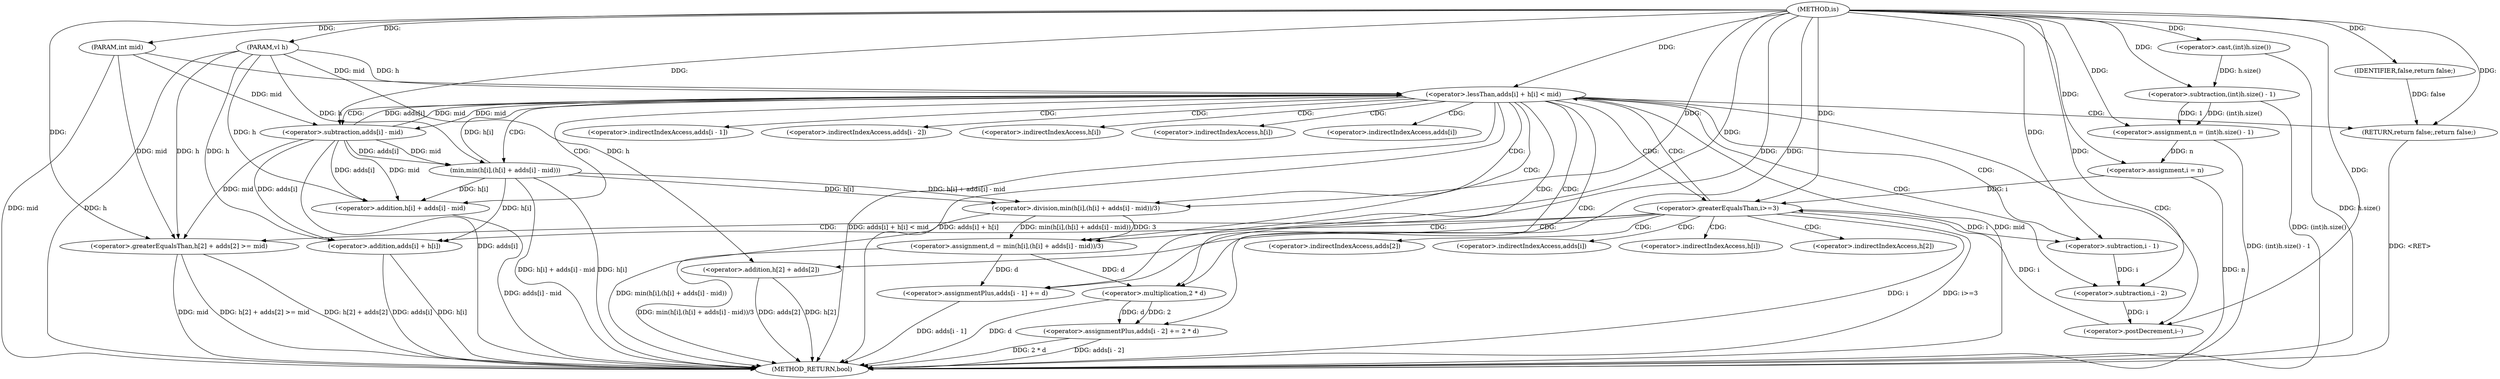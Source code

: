 digraph "is" {  
"1000101" [label = "(METHOD,is)" ]
"1000180" [label = "(METHOD_RETURN,bool)" ]
"1000102" [label = "(PARAM,int mid)" ]
"1000103" [label = "(PARAM,vl h)" ]
"1000106" [label = "(<operator>.assignment,n = (int)h.size() - 1)" ]
"1000171" [label = "(<operator>.greaterEqualsThan,h[2] + adds[2] >= mid)" ]
"1000116" [label = "(<operator>.assignment,i = n)" ]
"1000119" [label = "(<operator>.greaterEqualsThan,i>=3)" ]
"1000122" [label = "(<operator>.postDecrement,i--)" ]
"1000108" [label = "(<operator>.subtraction,(int)h.size() - 1)" ]
"1000138" [label = "(<operator>.assignment,d = min(h[i],(h[i] + adds[i] - mid))/3)" ]
"1000155" [label = "(<operator>.assignmentPlus,adds[i - 1] += d)" ]
"1000162" [label = "(<operator>.assignmentPlus,adds[i - 2] += 2 * d)" ]
"1000172" [label = "(<operator>.addition,h[2] + adds[2])" ]
"1000109" [label = "(<operator>.cast,(int)h.size())" ]
"1000126" [label = "(<operator>.lessThan,adds[i] + h[i] < mid)" ]
"1000135" [label = "(RETURN,return false;,return false;)" ]
"1000136" [label = "(IDENTIFIER,false,return false;)" ]
"1000140" [label = "(<operator>.division,min(h[i],(h[i] + adds[i] - mid))/3)" ]
"1000168" [label = "(<operator>.multiplication,2 * d)" ]
"1000127" [label = "(<operator>.addition,adds[i] + h[i])" ]
"1000141" [label = "(min,min(h[i],(h[i] + adds[i] - mid)))" ]
"1000158" [label = "(<operator>.subtraction,i - 1)" ]
"1000165" [label = "(<operator>.subtraction,i - 2)" ]
"1000145" [label = "(<operator>.addition,h[i] + adds[i] - mid)" ]
"1000149" [label = "(<operator>.subtraction,adds[i] - mid)" ]
"1000173" [label = "(<operator>.indirectIndexAccess,h[2])" ]
"1000176" [label = "(<operator>.indirectIndexAccess,adds[2])" ]
"1000156" [label = "(<operator>.indirectIndexAccess,adds[i - 1])" ]
"1000163" [label = "(<operator>.indirectIndexAccess,adds[i - 2])" ]
"1000128" [label = "(<operator>.indirectIndexAccess,adds[i])" ]
"1000131" [label = "(<operator>.indirectIndexAccess,h[i])" ]
"1000142" [label = "(<operator>.indirectIndexAccess,h[i])" ]
"1000146" [label = "(<operator>.indirectIndexAccess,h[i])" ]
"1000150" [label = "(<operator>.indirectIndexAccess,adds[i])" ]
  "1000102" -> "1000180"  [ label = "DDG: mid"] 
  "1000103" -> "1000180"  [ label = "DDG: h"] 
  "1000109" -> "1000180"  [ label = "DDG: h.size()"] 
  "1000108" -> "1000180"  [ label = "DDG: (int)h.size()"] 
  "1000106" -> "1000180"  [ label = "DDG: (int)h.size() - 1"] 
  "1000116" -> "1000180"  [ label = "DDG: n"] 
  "1000119" -> "1000180"  [ label = "DDG: i"] 
  "1000119" -> "1000180"  [ label = "DDG: i>=3"] 
  "1000172" -> "1000180"  [ label = "DDG: h[2]"] 
  "1000172" -> "1000180"  [ label = "DDG: adds[2]"] 
  "1000171" -> "1000180"  [ label = "DDG: h[2] + adds[2]"] 
  "1000171" -> "1000180"  [ label = "DDG: mid"] 
  "1000171" -> "1000180"  [ label = "DDG: h[2] + adds[2] >= mid"] 
  "1000127" -> "1000180"  [ label = "DDG: adds[i]"] 
  "1000127" -> "1000180"  [ label = "DDG: h[i]"] 
  "1000126" -> "1000180"  [ label = "DDG: adds[i] + h[i]"] 
  "1000126" -> "1000180"  [ label = "DDG: mid"] 
  "1000126" -> "1000180"  [ label = "DDG: adds[i] + h[i] < mid"] 
  "1000141" -> "1000180"  [ label = "DDG: h[i]"] 
  "1000149" -> "1000180"  [ label = "DDG: adds[i]"] 
  "1000145" -> "1000180"  [ label = "DDG: adds[i] - mid"] 
  "1000141" -> "1000180"  [ label = "DDG: h[i] + adds[i] - mid"] 
  "1000140" -> "1000180"  [ label = "DDG: min(h[i],(h[i] + adds[i] - mid))"] 
  "1000138" -> "1000180"  [ label = "DDG: min(h[i],(h[i] + adds[i] - mid))/3"] 
  "1000155" -> "1000180"  [ label = "DDG: adds[i - 1]"] 
  "1000162" -> "1000180"  [ label = "DDG: adds[i - 2]"] 
  "1000168" -> "1000180"  [ label = "DDG: d"] 
  "1000162" -> "1000180"  [ label = "DDG: 2 * d"] 
  "1000135" -> "1000180"  [ label = "DDG: <RET>"] 
  "1000101" -> "1000102"  [ label = "DDG: "] 
  "1000101" -> "1000103"  [ label = "DDG: "] 
  "1000108" -> "1000106"  [ label = "DDG: (int)h.size()"] 
  "1000108" -> "1000106"  [ label = "DDG: 1"] 
  "1000101" -> "1000106"  [ label = "DDG: "] 
  "1000106" -> "1000116"  [ label = "DDG: n"] 
  "1000101" -> "1000116"  [ label = "DDG: "] 
  "1000103" -> "1000171"  [ label = "DDG: h"] 
  "1000149" -> "1000171"  [ label = "DDG: mid"] 
  "1000102" -> "1000171"  [ label = "DDG: mid"] 
  "1000101" -> "1000171"  [ label = "DDG: "] 
  "1000109" -> "1000108"  [ label = "DDG: h.size()"] 
  "1000101" -> "1000108"  [ label = "DDG: "] 
  "1000116" -> "1000119"  [ label = "DDG: i"] 
  "1000122" -> "1000119"  [ label = "DDG: i"] 
  "1000101" -> "1000119"  [ label = "DDG: "] 
  "1000165" -> "1000122"  [ label = "DDG: i"] 
  "1000101" -> "1000122"  [ label = "DDG: "] 
  "1000140" -> "1000138"  [ label = "DDG: min(h[i],(h[i] + adds[i] - mid))"] 
  "1000140" -> "1000138"  [ label = "DDG: 3"] 
  "1000138" -> "1000155"  [ label = "DDG: d"] 
  "1000101" -> "1000155"  [ label = "DDG: "] 
  "1000168" -> "1000162"  [ label = "DDG: d"] 
  "1000168" -> "1000162"  [ label = "DDG: 2"] 
  "1000103" -> "1000172"  [ label = "DDG: h"] 
  "1000101" -> "1000109"  [ label = "DDG: "] 
  "1000136" -> "1000135"  [ label = "DDG: false"] 
  "1000101" -> "1000135"  [ label = "DDG: "] 
  "1000101" -> "1000138"  [ label = "DDG: "] 
  "1000149" -> "1000126"  [ label = "DDG: adds[i]"] 
  "1000141" -> "1000126"  [ label = "DDG: h[i]"] 
  "1000103" -> "1000126"  [ label = "DDG: h"] 
  "1000149" -> "1000126"  [ label = "DDG: mid"] 
  "1000102" -> "1000126"  [ label = "DDG: mid"] 
  "1000101" -> "1000126"  [ label = "DDG: "] 
  "1000101" -> "1000136"  [ label = "DDG: "] 
  "1000141" -> "1000140"  [ label = "DDG: h[i]"] 
  "1000141" -> "1000140"  [ label = "DDG: h[i] + adds[i] - mid"] 
  "1000101" -> "1000140"  [ label = "DDG: "] 
  "1000101" -> "1000168"  [ label = "DDG: "] 
  "1000138" -> "1000168"  [ label = "DDG: d"] 
  "1000149" -> "1000127"  [ label = "DDG: adds[i]"] 
  "1000141" -> "1000127"  [ label = "DDG: h[i]"] 
  "1000103" -> "1000127"  [ label = "DDG: h"] 
  "1000103" -> "1000141"  [ label = "DDG: h"] 
  "1000149" -> "1000141"  [ label = "DDG: mid"] 
  "1000149" -> "1000141"  [ label = "DDG: adds[i]"] 
  "1000119" -> "1000158"  [ label = "DDG: i"] 
  "1000101" -> "1000158"  [ label = "DDG: "] 
  "1000158" -> "1000165"  [ label = "DDG: i"] 
  "1000101" -> "1000165"  [ label = "DDG: "] 
  "1000103" -> "1000145"  [ label = "DDG: h"] 
  "1000141" -> "1000145"  [ label = "DDG: h[i]"] 
  "1000149" -> "1000145"  [ label = "DDG: mid"] 
  "1000149" -> "1000145"  [ label = "DDG: adds[i]"] 
  "1000126" -> "1000149"  [ label = "DDG: mid"] 
  "1000102" -> "1000149"  [ label = "DDG: mid"] 
  "1000101" -> "1000149"  [ label = "DDG: "] 
  "1000119" -> "1000127"  [ label = "CDG: "] 
  "1000119" -> "1000128"  [ label = "CDG: "] 
  "1000119" -> "1000172"  [ label = "CDG: "] 
  "1000119" -> "1000131"  [ label = "CDG: "] 
  "1000119" -> "1000173"  [ label = "CDG: "] 
  "1000119" -> "1000126"  [ label = "CDG: "] 
  "1000119" -> "1000171"  [ label = "CDG: "] 
  "1000119" -> "1000176"  [ label = "CDG: "] 
  "1000126" -> "1000142"  [ label = "CDG: "] 
  "1000126" -> "1000156"  [ label = "CDG: "] 
  "1000126" -> "1000141"  [ label = "CDG: "] 
  "1000126" -> "1000119"  [ label = "CDG: "] 
  "1000126" -> "1000150"  [ label = "CDG: "] 
  "1000126" -> "1000135"  [ label = "CDG: "] 
  "1000126" -> "1000165"  [ label = "CDG: "] 
  "1000126" -> "1000149"  [ label = "CDG: "] 
  "1000126" -> "1000122"  [ label = "CDG: "] 
  "1000126" -> "1000163"  [ label = "CDG: "] 
  "1000126" -> "1000168"  [ label = "CDG: "] 
  "1000126" -> "1000158"  [ label = "CDG: "] 
  "1000126" -> "1000155"  [ label = "CDG: "] 
  "1000126" -> "1000145"  [ label = "CDG: "] 
  "1000126" -> "1000146"  [ label = "CDG: "] 
  "1000126" -> "1000162"  [ label = "CDG: "] 
  "1000126" -> "1000140"  [ label = "CDG: "] 
  "1000126" -> "1000138"  [ label = "CDG: "] 
}
